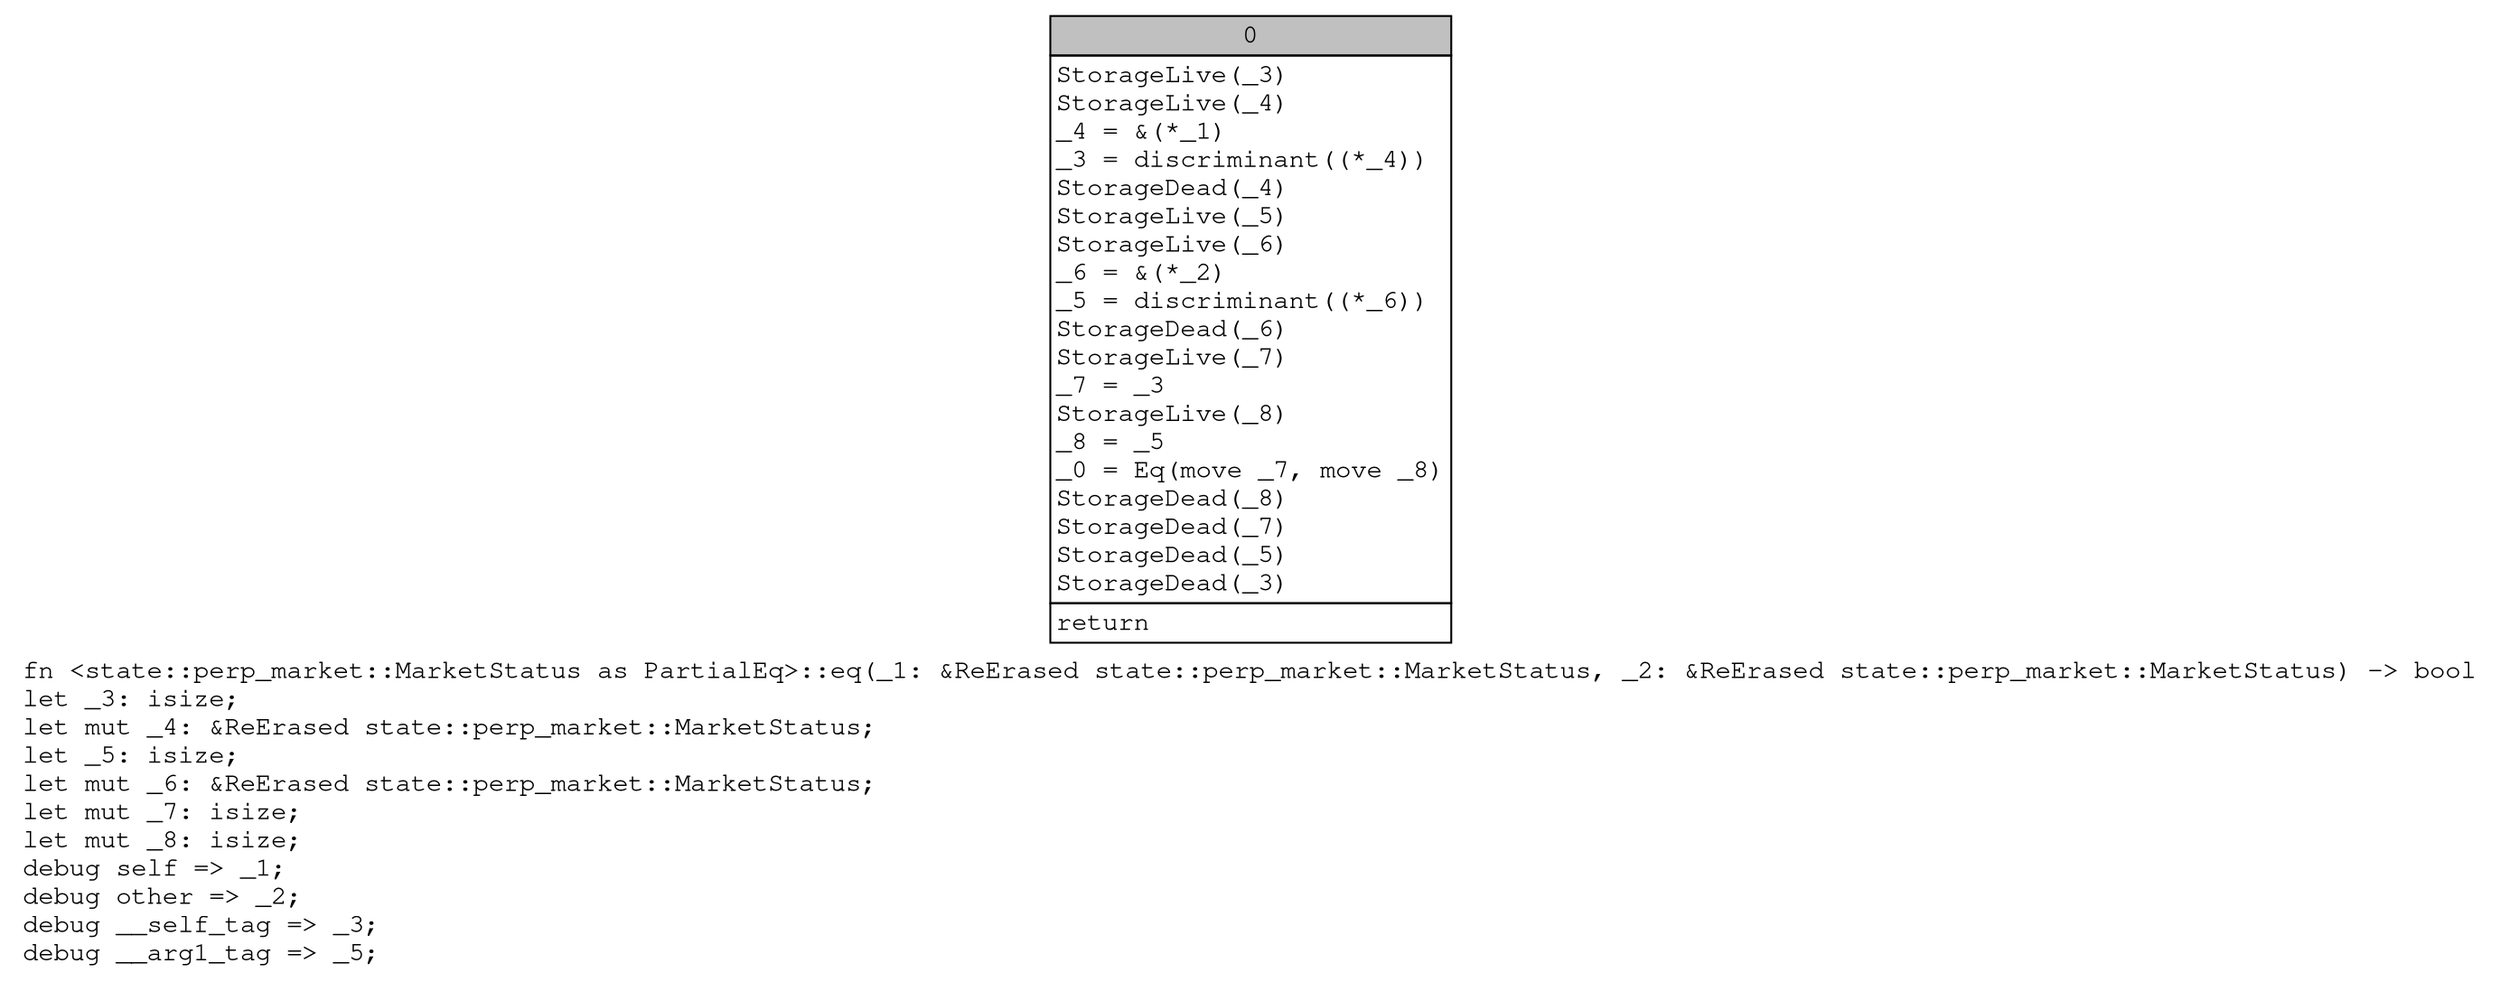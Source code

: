 digraph Mir_0_17163 {
    graph [fontname="Courier, monospace"];
    node [fontname="Courier, monospace"];
    edge [fontname="Courier, monospace"];
    label=<fn &lt;state::perp_market::MarketStatus as PartialEq&gt;::eq(_1: &amp;ReErased state::perp_market::MarketStatus, _2: &amp;ReErased state::perp_market::MarketStatus) -&gt; bool<br align="left"/>let _3: isize;<br align="left"/>let mut _4: &amp;ReErased state::perp_market::MarketStatus;<br align="left"/>let _5: isize;<br align="left"/>let mut _6: &amp;ReErased state::perp_market::MarketStatus;<br align="left"/>let mut _7: isize;<br align="left"/>let mut _8: isize;<br align="left"/>debug self =&gt; _1;<br align="left"/>debug other =&gt; _2;<br align="left"/>debug __self_tag =&gt; _3;<br align="left"/>debug __arg1_tag =&gt; _5;<br align="left"/>>;
    bb0__0_17163 [shape="none", label=<<table border="0" cellborder="1" cellspacing="0"><tr><td bgcolor="gray" align="center" colspan="1">0</td></tr><tr><td align="left" balign="left">StorageLive(_3)<br/>StorageLive(_4)<br/>_4 = &amp;(*_1)<br/>_3 = discriminant((*_4))<br/>StorageDead(_4)<br/>StorageLive(_5)<br/>StorageLive(_6)<br/>_6 = &amp;(*_2)<br/>_5 = discriminant((*_6))<br/>StorageDead(_6)<br/>StorageLive(_7)<br/>_7 = _3<br/>StorageLive(_8)<br/>_8 = _5<br/>_0 = Eq(move _7, move _8)<br/>StorageDead(_8)<br/>StorageDead(_7)<br/>StorageDead(_5)<br/>StorageDead(_3)<br/></td></tr><tr><td align="left">return</td></tr></table>>];
}
